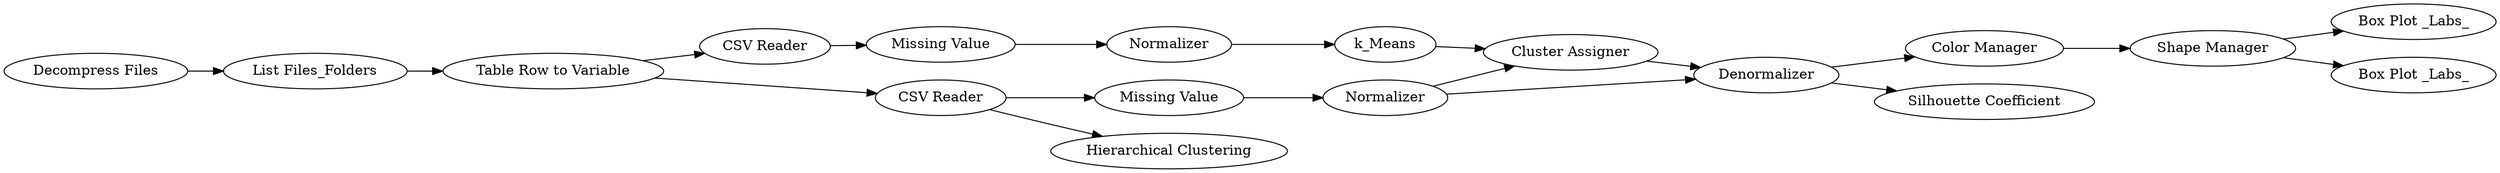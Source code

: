 digraph {
	68 -> 52
	5 -> 4
	65 -> 63
	52 -> 54
	68 -> 67
	66 -> 65
	53 -> 63
	63 -> 68
	4 -> 61
	64 -> 66
	64 -> 41
	3 -> 5
	54 -> 50
	54 -> 49
	47 -> 53
	65 -> 68
	2 -> 3
	5 -> 64
	61 -> 47
	5 [label="Table Row to Variable"]
	64 [label="CSV Reader"]
	50 [label="Box Plot _Labs_"]
	49 [label="Box Plot _Labs_"]
	66 [label="Missing Value"]
	53 [label=k_Means]
	68 [label=Denormalizer]
	41 [label="Hierarchical Clustering"]
	65 [label=Normalizer]
	67 [label="Silhouette Coefficient"]
	4 [label="CSV Reader"]
	47 [label=Normalizer]
	61 [label="Missing Value"]
	63 [label="Cluster Assigner"]
	54 [label="Shape Manager"]
	52 [label="Color Manager"]
	3 [label="List Files_Folders"]
	2 [label="Decompress Files"]
	rankdir=LR
}
